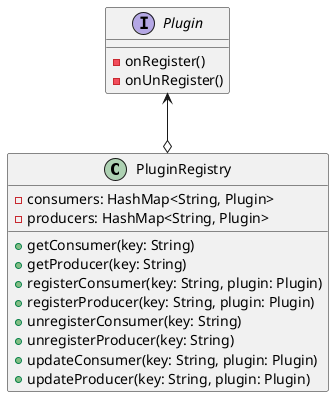 @startuml
class PluginRegistry {
    -consumers: HashMap<String, Plugin>
    -producers: HashMap<String, Plugin>
    +getConsumer(key: String)
    +getProducer(key: String)
    +registerConsumer(key: String, plugin: Plugin)
    +registerProducer(key: String, plugin: Plugin)
    +unregisterConsumer(key: String)
    +unregisterProducer(key: String)
    +updateConsumer(key: String, plugin: Plugin)
    +updateProducer(key: String, plugin: Plugin)
}

interface Plugin {
    -onRegister()
    -onUnRegister()
}

Plugin <-down-o PluginRegistry
@enduml